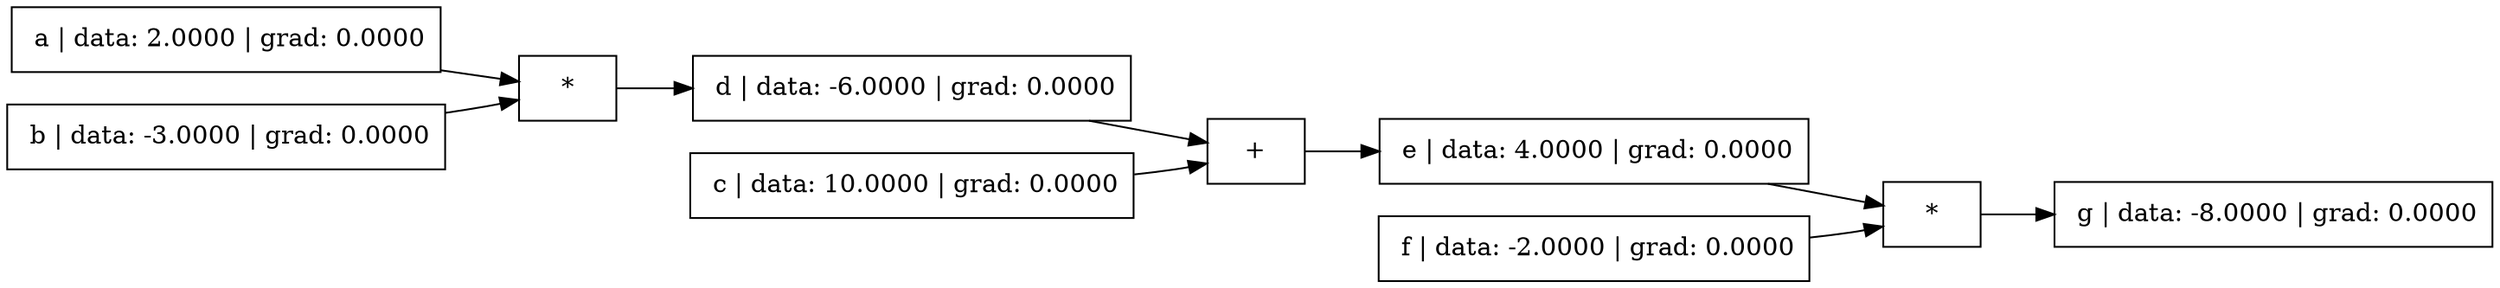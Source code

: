 digraph {
    node [shape=box]
    rankdir="LR"    0 [ label = " g | data: -8.0000 | grad: 0.0000" ]
    1 [ label = " e | data: 4.0000 | grad: 0.0000" ]
    2 [ label = " d | data: -6.0000 | grad: 0.0000" ]
    3 [ label = " a | data: 2.0000 | grad: 0.0000" ]
    4 [ label = " b | data: -3.0000 | grad: 0.0000" ]
    5 [ label = " c | data: 10.0000 | grad: 0.0000" ]
    6 [ label = " f | data: -2.0000 | grad: 0.0000" ]
    7 [ label = "*" ]
    8 [ label = "*" ]
    9 [ label = "+" ]
    4 -> 8 [ label = " " ]
    3 -> 8 [ label = " " ]
    5 -> 9 [ label = " " ]
    2 -> 9 [ label = " " ]
    6 -> 7 [ label = " " ]
    1 -> 7 [ label = " " ]
    7 -> 0 [ label = " " ]
    8 -> 2 [ label = " " ]
    9 -> 1 [ label = " " ]
}
